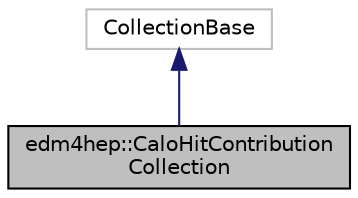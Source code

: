 digraph "edm4hep::CaloHitContributionCollection"
{
 // LATEX_PDF_SIZE
  edge [fontname="Helvetica",fontsize="10",labelfontname="Helvetica",labelfontsize="10"];
  node [fontname="Helvetica",fontsize="10",shape=record];
  Node1 [label="edm4hep::CaloHitContribution\lCollection",height=0.2,width=0.4,color="black", fillcolor="grey75", style="filled", fontcolor="black",tooltip="A Collection is identified by an ID."];
  Node2 -> Node1 [dir="back",color="midnightblue",fontsize="10",style="solid",fontname="Helvetica"];
  Node2 [label="CollectionBase",height=0.2,width=0.4,color="grey75", fillcolor="white", style="filled",tooltip=" "];
}
